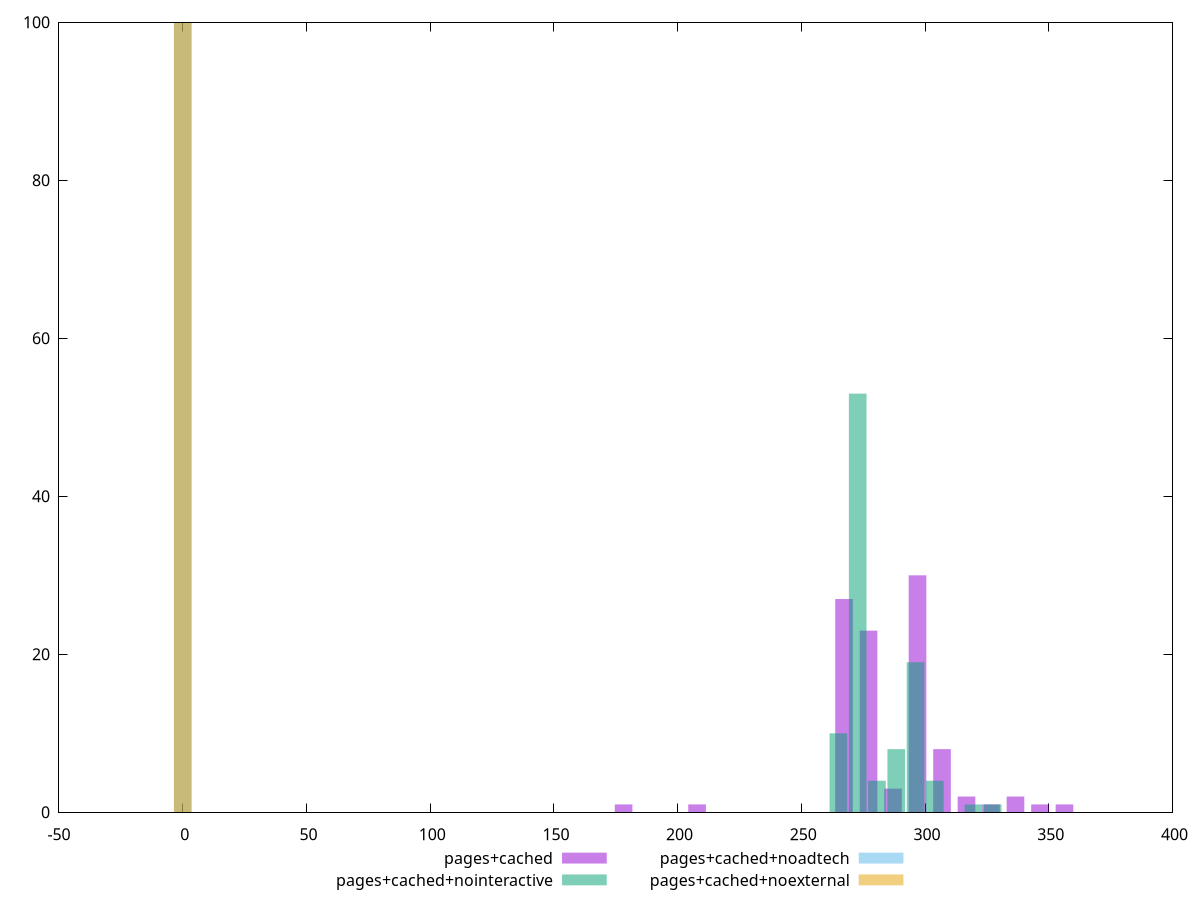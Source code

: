 $_pagesCached <<EOF
178.17286273329867 1
296.9547712221645 30
207.8683398555151 1
287.0562788480923 3
336.548740718453 2
267.259294099948 27
346.4472330925252 1
277.15778647402016 23
306.8532635962366 8
316.75175597030875 2
356.34572546659734 1
326.6502483443809 1
EOF
$_pagesCachedNointeractive <<EOF
303.95112146582017 4
272.7766474693258 53
319.53835846406736 1
288.363884467573 8
296.1575029666966 19
327.331976963191 1
280.5702659684494 4
264.9830289702022 10
EOF
$_pagesCachedNoadtech <<EOF
0 100
EOF
$_pagesCachedNoexternal <<EOF
0 100
EOF
set key outside below
set terminal pngcairo
set output "report_00006_2020-11-02T20-21-41.718Z/total-blocking-time/total-blocking-time_pages+cached_pages+cached+nointeractive_pages+cached+noadtech_pages+cached+noexternal+hist.png"
set boxwidth 7.126914509331947
set style fill transparent solid 0.5 noborder
set yrange [0:100]
plot $_pagesCached title "pages+cached" with boxes ,$_pagesCachedNointeractive title "pages+cached+nointeractive" with boxes ,$_pagesCachedNoadtech title "pages+cached+noadtech" with boxes ,$_pagesCachedNoexternal title "pages+cached+noexternal" with boxes ,